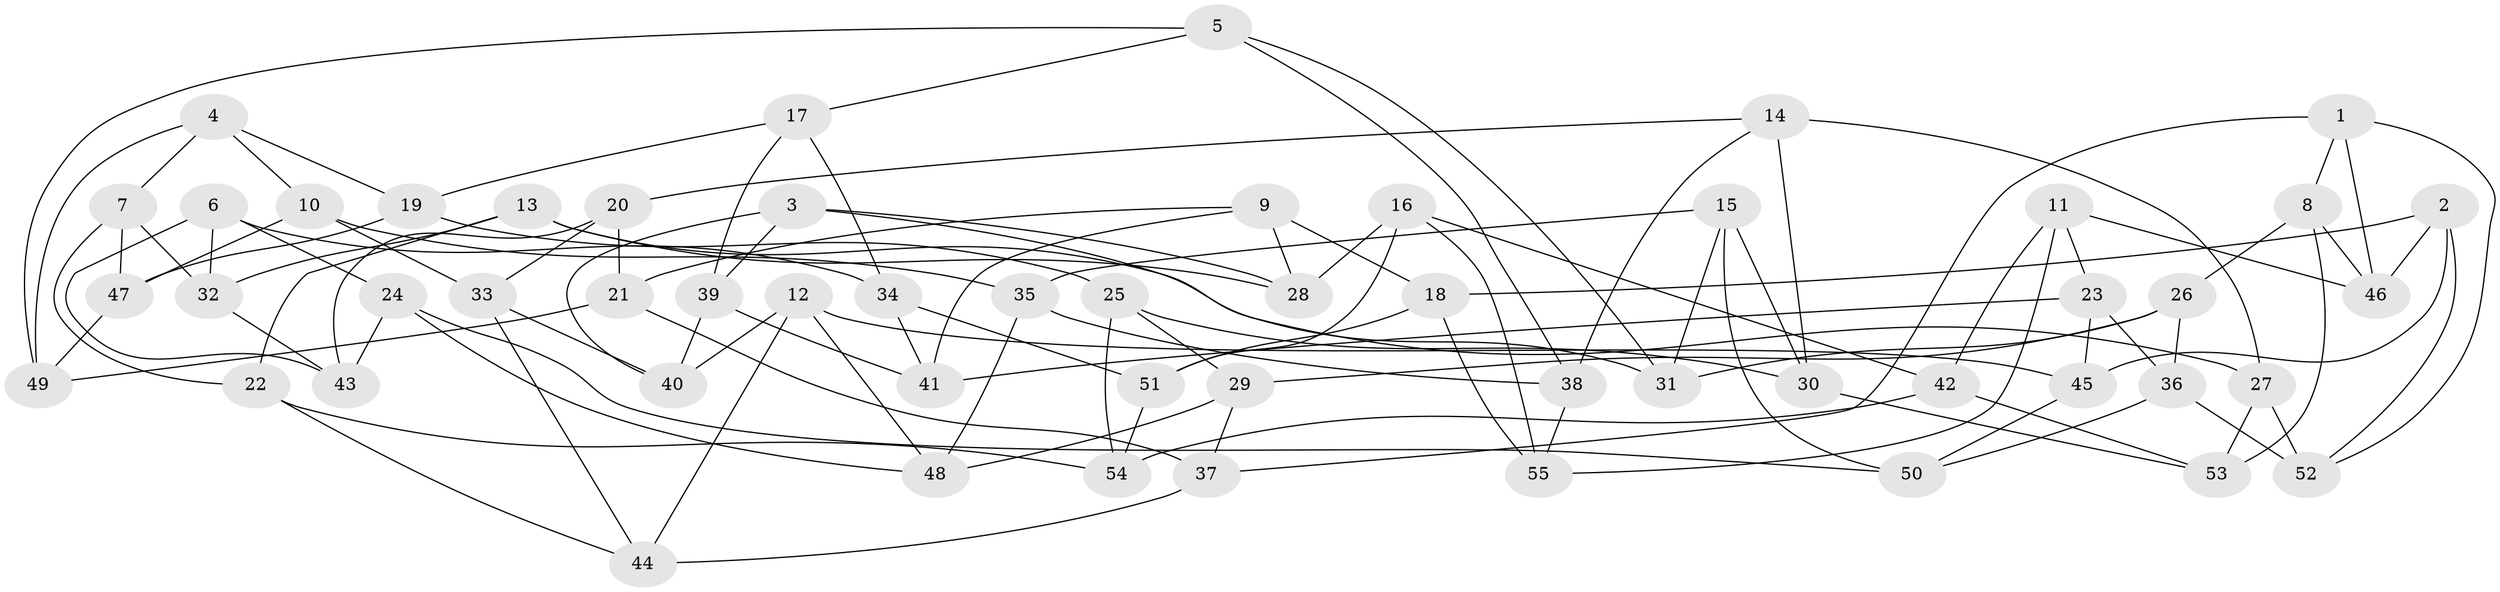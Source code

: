 // Generated by graph-tools (version 1.1) at 2025/03/03/09/25 03:03:07]
// undirected, 55 vertices, 110 edges
graph export_dot {
graph [start="1"]
  node [color=gray90,style=filled];
  1;
  2;
  3;
  4;
  5;
  6;
  7;
  8;
  9;
  10;
  11;
  12;
  13;
  14;
  15;
  16;
  17;
  18;
  19;
  20;
  21;
  22;
  23;
  24;
  25;
  26;
  27;
  28;
  29;
  30;
  31;
  32;
  33;
  34;
  35;
  36;
  37;
  38;
  39;
  40;
  41;
  42;
  43;
  44;
  45;
  46;
  47;
  48;
  49;
  50;
  51;
  52;
  53;
  54;
  55;
  1 -- 52;
  1 -- 46;
  1 -- 8;
  1 -- 37;
  2 -- 18;
  2 -- 52;
  2 -- 45;
  2 -- 46;
  3 -- 28;
  3 -- 31;
  3 -- 39;
  3 -- 40;
  4 -- 10;
  4 -- 49;
  4 -- 19;
  4 -- 7;
  5 -- 49;
  5 -- 31;
  5 -- 38;
  5 -- 17;
  6 -- 24;
  6 -- 32;
  6 -- 34;
  6 -- 43;
  7 -- 32;
  7 -- 47;
  7 -- 22;
  8 -- 46;
  8 -- 53;
  8 -- 26;
  9 -- 21;
  9 -- 28;
  9 -- 41;
  9 -- 18;
  10 -- 47;
  10 -- 35;
  10 -- 33;
  11 -- 46;
  11 -- 42;
  11 -- 23;
  11 -- 55;
  12 -- 40;
  12 -- 44;
  12 -- 45;
  12 -- 48;
  13 -- 22;
  13 -- 28;
  13 -- 32;
  13 -- 27;
  14 -- 27;
  14 -- 20;
  14 -- 38;
  14 -- 30;
  15 -- 30;
  15 -- 31;
  15 -- 50;
  15 -- 35;
  16 -- 55;
  16 -- 42;
  16 -- 51;
  16 -- 28;
  17 -- 39;
  17 -- 19;
  17 -- 34;
  18 -- 51;
  18 -- 55;
  19 -- 47;
  19 -- 25;
  20 -- 43;
  20 -- 21;
  20 -- 33;
  21 -- 49;
  21 -- 37;
  22 -- 54;
  22 -- 44;
  23 -- 36;
  23 -- 41;
  23 -- 45;
  24 -- 43;
  24 -- 50;
  24 -- 48;
  25 -- 54;
  25 -- 30;
  25 -- 29;
  26 -- 29;
  26 -- 36;
  26 -- 31;
  27 -- 52;
  27 -- 53;
  29 -- 48;
  29 -- 37;
  30 -- 53;
  32 -- 43;
  33 -- 44;
  33 -- 40;
  34 -- 51;
  34 -- 41;
  35 -- 38;
  35 -- 48;
  36 -- 52;
  36 -- 50;
  37 -- 44;
  38 -- 55;
  39 -- 41;
  39 -- 40;
  42 -- 53;
  42 -- 54;
  45 -- 50;
  47 -- 49;
  51 -- 54;
}
